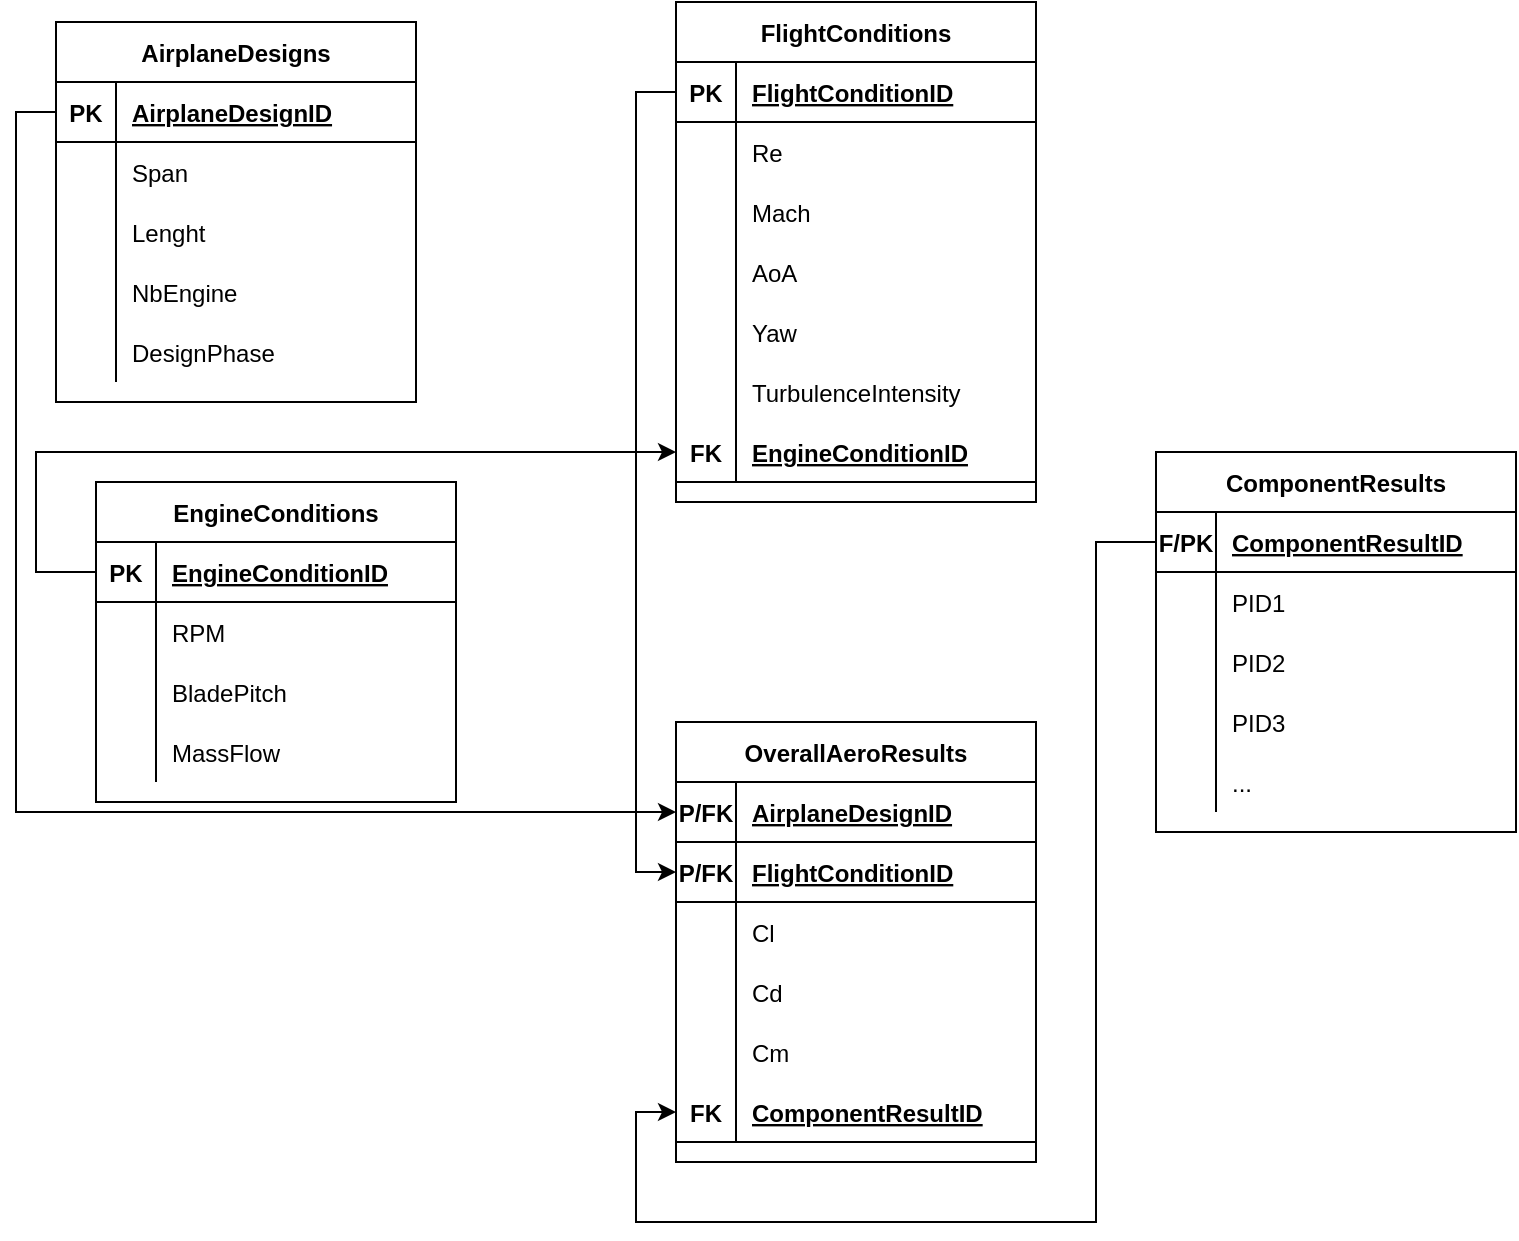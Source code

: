 <mxfile version="17.4.6" type="github"><diagram id="9E-jUNzg1QHxsmjM3XpL" name="Page-1"><mxGraphModel dx="1422" dy="705" grid="1" gridSize="10" guides="1" tooltips="1" connect="1" arrows="1" fold="1" page="1" pageScale="1" pageWidth="827" pageHeight="1169" math="0" shadow="0"><root><mxCell id="0"/><mxCell id="1" parent="0"/><mxCell id="rin_5tBH2xPln2aUPd0A-26" value="AirplaneDesigns" style="shape=table;startSize=30;container=1;collapsible=1;childLayout=tableLayout;fixedRows=1;rowLines=0;fontStyle=1;align=center;resizeLast=1;glass=0;sketch=0;" vertex="1" parent="1"><mxGeometry x="40" y="100" width="180" height="190" as="geometry"><mxRectangle x="90" y="90" width="130" height="30" as="alternateBounds"/></mxGeometry></mxCell><mxCell id="rin_5tBH2xPln2aUPd0A-27" value="" style="shape=tableRow;horizontal=0;startSize=0;swimlaneHead=0;swimlaneBody=0;fillColor=none;collapsible=0;dropTarget=0;points=[[0,0.5],[1,0.5]];portConstraint=eastwest;top=0;left=0;right=0;bottom=1;glass=0;sketch=0;" vertex="1" parent="rin_5tBH2xPln2aUPd0A-26"><mxGeometry y="30" width="180" height="30" as="geometry"/></mxCell><mxCell id="rin_5tBH2xPln2aUPd0A-28" value="PK" style="shape=partialRectangle;connectable=0;fillColor=none;top=0;left=0;bottom=0;right=0;fontStyle=1;overflow=hidden;glass=0;sketch=0;" vertex="1" parent="rin_5tBH2xPln2aUPd0A-27"><mxGeometry width="30" height="30" as="geometry"><mxRectangle width="30" height="30" as="alternateBounds"/></mxGeometry></mxCell><mxCell id="rin_5tBH2xPln2aUPd0A-29" value="AirplaneDesignID" style="shape=partialRectangle;connectable=0;fillColor=none;top=0;left=0;bottom=0;right=0;align=left;spacingLeft=6;fontStyle=5;overflow=hidden;glass=0;sketch=0;" vertex="1" parent="rin_5tBH2xPln2aUPd0A-27"><mxGeometry x="30" width="150" height="30" as="geometry"><mxRectangle width="150" height="30" as="alternateBounds"/></mxGeometry></mxCell><mxCell id="rin_5tBH2xPln2aUPd0A-30" value="" style="shape=tableRow;horizontal=0;startSize=0;swimlaneHead=0;swimlaneBody=0;fillColor=none;collapsible=0;dropTarget=0;points=[[0,0.5],[1,0.5]];portConstraint=eastwest;top=0;left=0;right=0;bottom=0;glass=0;sketch=0;" vertex="1" parent="rin_5tBH2xPln2aUPd0A-26"><mxGeometry y="60" width="180" height="30" as="geometry"/></mxCell><mxCell id="rin_5tBH2xPln2aUPd0A-31" value="" style="shape=partialRectangle;connectable=0;fillColor=none;top=0;left=0;bottom=0;right=0;editable=1;overflow=hidden;glass=0;sketch=0;" vertex="1" parent="rin_5tBH2xPln2aUPd0A-30"><mxGeometry width="30" height="30" as="geometry"><mxRectangle width="30" height="30" as="alternateBounds"/></mxGeometry></mxCell><mxCell id="rin_5tBH2xPln2aUPd0A-32" value="Span" style="shape=partialRectangle;connectable=0;fillColor=none;top=0;left=0;bottom=0;right=0;align=left;spacingLeft=6;overflow=hidden;glass=0;sketch=0;" vertex="1" parent="rin_5tBH2xPln2aUPd0A-30"><mxGeometry x="30" width="150" height="30" as="geometry"><mxRectangle width="150" height="30" as="alternateBounds"/></mxGeometry></mxCell><mxCell id="rin_5tBH2xPln2aUPd0A-33" value="" style="shape=tableRow;horizontal=0;startSize=0;swimlaneHead=0;swimlaneBody=0;fillColor=none;collapsible=0;dropTarget=0;points=[[0,0.5],[1,0.5]];portConstraint=eastwest;top=0;left=0;right=0;bottom=0;glass=0;sketch=0;" vertex="1" parent="rin_5tBH2xPln2aUPd0A-26"><mxGeometry y="90" width="180" height="30" as="geometry"/></mxCell><mxCell id="rin_5tBH2xPln2aUPd0A-34" value="" style="shape=partialRectangle;connectable=0;fillColor=none;top=0;left=0;bottom=0;right=0;editable=1;overflow=hidden;glass=0;sketch=0;" vertex="1" parent="rin_5tBH2xPln2aUPd0A-33"><mxGeometry width="30" height="30" as="geometry"><mxRectangle width="30" height="30" as="alternateBounds"/></mxGeometry></mxCell><mxCell id="rin_5tBH2xPln2aUPd0A-35" value="Lenght" style="shape=partialRectangle;connectable=0;fillColor=none;top=0;left=0;bottom=0;right=0;align=left;spacingLeft=6;overflow=hidden;glass=0;sketch=0;" vertex="1" parent="rin_5tBH2xPln2aUPd0A-33"><mxGeometry x="30" width="150" height="30" as="geometry"><mxRectangle width="150" height="30" as="alternateBounds"/></mxGeometry></mxCell><mxCell id="rin_5tBH2xPln2aUPd0A-36" value="" style="shape=tableRow;horizontal=0;startSize=0;swimlaneHead=0;swimlaneBody=0;fillColor=none;collapsible=0;dropTarget=0;points=[[0,0.5],[1,0.5]];portConstraint=eastwest;top=0;left=0;right=0;bottom=0;glass=0;sketch=0;" vertex="1" parent="rin_5tBH2xPln2aUPd0A-26"><mxGeometry y="120" width="180" height="30" as="geometry"/></mxCell><mxCell id="rin_5tBH2xPln2aUPd0A-37" value="" style="shape=partialRectangle;connectable=0;fillColor=none;top=0;left=0;bottom=0;right=0;editable=1;overflow=hidden;glass=0;sketch=0;" vertex="1" parent="rin_5tBH2xPln2aUPd0A-36"><mxGeometry width="30" height="30" as="geometry"><mxRectangle width="30" height="30" as="alternateBounds"/></mxGeometry></mxCell><mxCell id="rin_5tBH2xPln2aUPd0A-38" value="NbEngine" style="shape=partialRectangle;connectable=0;fillColor=none;top=0;left=0;bottom=0;right=0;align=left;spacingLeft=6;overflow=hidden;glass=0;sketch=0;" vertex="1" parent="rin_5tBH2xPln2aUPd0A-36"><mxGeometry x="30" width="150" height="30" as="geometry"><mxRectangle width="150" height="30" as="alternateBounds"/></mxGeometry></mxCell><mxCell id="rin_5tBH2xPln2aUPd0A-141" value="" style="shape=tableRow;horizontal=0;startSize=0;swimlaneHead=0;swimlaneBody=0;fillColor=none;collapsible=0;dropTarget=0;points=[[0,0.5],[1,0.5]];portConstraint=eastwest;top=0;left=0;right=0;bottom=0;glass=0;sketch=0;" vertex="1" parent="rin_5tBH2xPln2aUPd0A-26"><mxGeometry y="150" width="180" height="30" as="geometry"/></mxCell><mxCell id="rin_5tBH2xPln2aUPd0A-142" value="" style="shape=partialRectangle;connectable=0;fillColor=none;top=0;left=0;bottom=0;right=0;editable=1;overflow=hidden;glass=0;sketch=0;" vertex="1" parent="rin_5tBH2xPln2aUPd0A-141"><mxGeometry width="30" height="30" as="geometry"><mxRectangle width="30" height="30" as="alternateBounds"/></mxGeometry></mxCell><mxCell id="rin_5tBH2xPln2aUPd0A-143" value="DesignPhase" style="shape=partialRectangle;connectable=0;fillColor=none;top=0;left=0;bottom=0;right=0;align=left;spacingLeft=6;overflow=hidden;glass=0;sketch=0;" vertex="1" parent="rin_5tBH2xPln2aUPd0A-141"><mxGeometry x="30" width="150" height="30" as="geometry"><mxRectangle width="150" height="30" as="alternateBounds"/></mxGeometry></mxCell><mxCell id="rin_5tBH2xPln2aUPd0A-39" value="FlightConditions" style="shape=table;startSize=30;container=1;collapsible=1;childLayout=tableLayout;fixedRows=1;rowLines=0;fontStyle=1;align=center;resizeLast=1;glass=0;sketch=0;" vertex="1" parent="1"><mxGeometry x="350" y="90" width="180" height="250" as="geometry"><mxRectangle x="90" y="90" width="130" height="30" as="alternateBounds"/></mxGeometry></mxCell><mxCell id="rin_5tBH2xPln2aUPd0A-40" value="" style="shape=tableRow;horizontal=0;startSize=0;swimlaneHead=0;swimlaneBody=0;fillColor=none;collapsible=0;dropTarget=0;points=[[0,0.5],[1,0.5]];portConstraint=eastwest;top=0;left=0;right=0;bottom=1;glass=0;sketch=0;" vertex="1" parent="rin_5tBH2xPln2aUPd0A-39"><mxGeometry y="30" width="180" height="30" as="geometry"/></mxCell><mxCell id="rin_5tBH2xPln2aUPd0A-41" value="PK" style="shape=partialRectangle;connectable=0;fillColor=none;top=0;left=0;bottom=0;right=0;fontStyle=1;overflow=hidden;glass=0;sketch=0;" vertex="1" parent="rin_5tBH2xPln2aUPd0A-40"><mxGeometry width="30" height="30" as="geometry"><mxRectangle width="30" height="30" as="alternateBounds"/></mxGeometry></mxCell><mxCell id="rin_5tBH2xPln2aUPd0A-42" value="FlightConditionID" style="shape=partialRectangle;connectable=0;fillColor=none;top=0;left=0;bottom=0;right=0;align=left;spacingLeft=6;fontStyle=5;overflow=hidden;glass=0;sketch=0;" vertex="1" parent="rin_5tBH2xPln2aUPd0A-40"><mxGeometry x="30" width="150" height="30" as="geometry"><mxRectangle width="150" height="30" as="alternateBounds"/></mxGeometry></mxCell><mxCell id="rin_5tBH2xPln2aUPd0A-43" value="" style="shape=tableRow;horizontal=0;startSize=0;swimlaneHead=0;swimlaneBody=0;fillColor=none;collapsible=0;dropTarget=0;points=[[0,0.5],[1,0.5]];portConstraint=eastwest;top=0;left=0;right=0;bottom=0;glass=0;sketch=0;" vertex="1" parent="rin_5tBH2xPln2aUPd0A-39"><mxGeometry y="60" width="180" height="30" as="geometry"/></mxCell><mxCell id="rin_5tBH2xPln2aUPd0A-44" value="" style="shape=partialRectangle;connectable=0;fillColor=none;top=0;left=0;bottom=0;right=0;editable=1;overflow=hidden;glass=0;sketch=0;" vertex="1" parent="rin_5tBH2xPln2aUPd0A-43"><mxGeometry width="30" height="30" as="geometry"><mxRectangle width="30" height="30" as="alternateBounds"/></mxGeometry></mxCell><mxCell id="rin_5tBH2xPln2aUPd0A-45" value="Re" style="shape=partialRectangle;connectable=0;fillColor=none;top=0;left=0;bottom=0;right=0;align=left;spacingLeft=6;overflow=hidden;glass=0;sketch=0;" vertex="1" parent="rin_5tBH2xPln2aUPd0A-43"><mxGeometry x="30" width="150" height="30" as="geometry"><mxRectangle width="150" height="30" as="alternateBounds"/></mxGeometry></mxCell><mxCell id="rin_5tBH2xPln2aUPd0A-46" value="" style="shape=tableRow;horizontal=0;startSize=0;swimlaneHead=0;swimlaneBody=0;fillColor=none;collapsible=0;dropTarget=0;points=[[0,0.5],[1,0.5]];portConstraint=eastwest;top=0;left=0;right=0;bottom=0;glass=0;sketch=0;" vertex="1" parent="rin_5tBH2xPln2aUPd0A-39"><mxGeometry y="90" width="180" height="30" as="geometry"/></mxCell><mxCell id="rin_5tBH2xPln2aUPd0A-47" value="" style="shape=partialRectangle;connectable=0;fillColor=none;top=0;left=0;bottom=0;right=0;editable=1;overflow=hidden;glass=0;sketch=0;" vertex="1" parent="rin_5tBH2xPln2aUPd0A-46"><mxGeometry width="30" height="30" as="geometry"><mxRectangle width="30" height="30" as="alternateBounds"/></mxGeometry></mxCell><mxCell id="rin_5tBH2xPln2aUPd0A-48" value="Mach" style="shape=partialRectangle;connectable=0;fillColor=none;top=0;left=0;bottom=0;right=0;align=left;spacingLeft=6;overflow=hidden;glass=0;sketch=0;" vertex="1" parent="rin_5tBH2xPln2aUPd0A-46"><mxGeometry x="30" width="150" height="30" as="geometry"><mxRectangle width="150" height="30" as="alternateBounds"/></mxGeometry></mxCell><mxCell id="rin_5tBH2xPln2aUPd0A-49" value="" style="shape=tableRow;horizontal=0;startSize=0;swimlaneHead=0;swimlaneBody=0;fillColor=none;collapsible=0;dropTarget=0;points=[[0,0.5],[1,0.5]];portConstraint=eastwest;top=0;left=0;right=0;bottom=0;glass=0;sketch=0;" vertex="1" parent="rin_5tBH2xPln2aUPd0A-39"><mxGeometry y="120" width="180" height="30" as="geometry"/></mxCell><mxCell id="rin_5tBH2xPln2aUPd0A-50" value="" style="shape=partialRectangle;connectable=0;fillColor=none;top=0;left=0;bottom=0;right=0;editable=1;overflow=hidden;glass=0;sketch=0;" vertex="1" parent="rin_5tBH2xPln2aUPd0A-49"><mxGeometry width="30" height="30" as="geometry"><mxRectangle width="30" height="30" as="alternateBounds"/></mxGeometry></mxCell><mxCell id="rin_5tBH2xPln2aUPd0A-51" value="AoA" style="shape=partialRectangle;connectable=0;fillColor=none;top=0;left=0;bottom=0;right=0;align=left;spacingLeft=6;overflow=hidden;glass=0;sketch=0;" vertex="1" parent="rin_5tBH2xPln2aUPd0A-49"><mxGeometry x="30" width="150" height="30" as="geometry"><mxRectangle width="150" height="30" as="alternateBounds"/></mxGeometry></mxCell><mxCell id="rin_5tBH2xPln2aUPd0A-52" value="" style="shape=tableRow;horizontal=0;startSize=0;swimlaneHead=0;swimlaneBody=0;fillColor=none;collapsible=0;dropTarget=0;points=[[0,0.5],[1,0.5]];portConstraint=eastwest;top=0;left=0;right=0;bottom=0;glass=0;sketch=0;" vertex="1" parent="rin_5tBH2xPln2aUPd0A-39"><mxGeometry y="150" width="180" height="30" as="geometry"/></mxCell><mxCell id="rin_5tBH2xPln2aUPd0A-53" value="" style="shape=partialRectangle;connectable=0;fillColor=none;top=0;left=0;bottom=0;right=0;editable=1;overflow=hidden;glass=0;sketch=0;" vertex="1" parent="rin_5tBH2xPln2aUPd0A-52"><mxGeometry width="30" height="30" as="geometry"><mxRectangle width="30" height="30" as="alternateBounds"/></mxGeometry></mxCell><mxCell id="rin_5tBH2xPln2aUPd0A-54" value="Yaw" style="shape=partialRectangle;connectable=0;fillColor=none;top=0;left=0;bottom=0;right=0;align=left;spacingLeft=6;overflow=hidden;glass=0;sketch=0;" vertex="1" parent="rin_5tBH2xPln2aUPd0A-52"><mxGeometry x="30" width="150" height="30" as="geometry"><mxRectangle width="150" height="30" as="alternateBounds"/></mxGeometry></mxCell><mxCell id="rin_5tBH2xPln2aUPd0A-144" value="" style="shape=tableRow;horizontal=0;startSize=0;swimlaneHead=0;swimlaneBody=0;fillColor=none;collapsible=0;dropTarget=0;points=[[0,0.5],[1,0.5]];portConstraint=eastwest;top=0;left=0;right=0;bottom=0;glass=0;sketch=0;" vertex="1" parent="rin_5tBH2xPln2aUPd0A-39"><mxGeometry y="180" width="180" height="30" as="geometry"/></mxCell><mxCell id="rin_5tBH2xPln2aUPd0A-145" value="" style="shape=partialRectangle;connectable=0;fillColor=none;top=0;left=0;bottom=0;right=0;editable=1;overflow=hidden;glass=0;sketch=0;" vertex="1" parent="rin_5tBH2xPln2aUPd0A-144"><mxGeometry width="30" height="30" as="geometry"><mxRectangle width="30" height="30" as="alternateBounds"/></mxGeometry></mxCell><mxCell id="rin_5tBH2xPln2aUPd0A-146" value="TurbulenceIntensity" style="shape=partialRectangle;connectable=0;fillColor=none;top=0;left=0;bottom=0;right=0;align=left;spacingLeft=6;overflow=hidden;glass=0;sketch=0;" vertex="1" parent="rin_5tBH2xPln2aUPd0A-144"><mxGeometry x="30" width="150" height="30" as="geometry"><mxRectangle width="150" height="30" as="alternateBounds"/></mxGeometry></mxCell><mxCell id="rin_5tBH2xPln2aUPd0A-72" value="" style="shape=tableRow;horizontal=0;startSize=0;swimlaneHead=0;swimlaneBody=0;fillColor=none;collapsible=0;dropTarget=0;points=[[0,0.5],[1,0.5]];portConstraint=eastwest;top=0;left=0;right=0;bottom=1;glass=0;sketch=0;" vertex="1" parent="rin_5tBH2xPln2aUPd0A-39"><mxGeometry y="210" width="180" height="30" as="geometry"/></mxCell><mxCell id="rin_5tBH2xPln2aUPd0A-73" value="FK" style="shape=partialRectangle;connectable=0;fillColor=none;top=0;left=0;bottom=0;right=0;fontStyle=1;overflow=hidden;glass=0;sketch=0;" vertex="1" parent="rin_5tBH2xPln2aUPd0A-72"><mxGeometry width="30" height="30" as="geometry"><mxRectangle width="30" height="30" as="alternateBounds"/></mxGeometry></mxCell><mxCell id="rin_5tBH2xPln2aUPd0A-74" value="EngineConditionID" style="shape=partialRectangle;connectable=0;fillColor=none;top=0;left=0;bottom=0;right=0;align=left;spacingLeft=6;fontStyle=5;overflow=hidden;glass=0;sketch=0;" vertex="1" parent="rin_5tBH2xPln2aUPd0A-72"><mxGeometry x="30" width="150" height="30" as="geometry"><mxRectangle width="150" height="30" as="alternateBounds"/></mxGeometry></mxCell><mxCell id="rin_5tBH2xPln2aUPd0A-58" value="EngineConditions" style="shape=table;startSize=30;container=1;collapsible=1;childLayout=tableLayout;fixedRows=1;rowLines=0;fontStyle=1;align=center;resizeLast=1;glass=0;sketch=0;" vertex="1" parent="1"><mxGeometry x="60" y="330" width="180" height="160" as="geometry"><mxRectangle x="90" y="90" width="130" height="30" as="alternateBounds"/></mxGeometry></mxCell><mxCell id="rin_5tBH2xPln2aUPd0A-59" value="" style="shape=tableRow;horizontal=0;startSize=0;swimlaneHead=0;swimlaneBody=0;fillColor=none;collapsible=0;dropTarget=0;points=[[0,0.5],[1,0.5]];portConstraint=eastwest;top=0;left=0;right=0;bottom=1;glass=0;sketch=0;" vertex="1" parent="rin_5tBH2xPln2aUPd0A-58"><mxGeometry y="30" width="180" height="30" as="geometry"/></mxCell><mxCell id="rin_5tBH2xPln2aUPd0A-60" value="PK" style="shape=partialRectangle;connectable=0;fillColor=none;top=0;left=0;bottom=0;right=0;fontStyle=1;overflow=hidden;glass=0;sketch=0;" vertex="1" parent="rin_5tBH2xPln2aUPd0A-59"><mxGeometry width="30" height="30" as="geometry"><mxRectangle width="30" height="30" as="alternateBounds"/></mxGeometry></mxCell><mxCell id="rin_5tBH2xPln2aUPd0A-61" value="EngineConditionID" style="shape=partialRectangle;connectable=0;fillColor=none;top=0;left=0;bottom=0;right=0;align=left;spacingLeft=6;fontStyle=5;overflow=hidden;glass=0;sketch=0;" vertex="1" parent="rin_5tBH2xPln2aUPd0A-59"><mxGeometry x="30" width="150" height="30" as="geometry"><mxRectangle width="150" height="30" as="alternateBounds"/></mxGeometry></mxCell><mxCell id="rin_5tBH2xPln2aUPd0A-62" value="" style="shape=tableRow;horizontal=0;startSize=0;swimlaneHead=0;swimlaneBody=0;fillColor=none;collapsible=0;dropTarget=0;points=[[0,0.5],[1,0.5]];portConstraint=eastwest;top=0;left=0;right=0;bottom=0;glass=0;sketch=0;" vertex="1" parent="rin_5tBH2xPln2aUPd0A-58"><mxGeometry y="60" width="180" height="30" as="geometry"/></mxCell><mxCell id="rin_5tBH2xPln2aUPd0A-63" value="" style="shape=partialRectangle;connectable=0;fillColor=none;top=0;left=0;bottom=0;right=0;editable=1;overflow=hidden;glass=0;sketch=0;" vertex="1" parent="rin_5tBH2xPln2aUPd0A-62"><mxGeometry width="30" height="30" as="geometry"><mxRectangle width="30" height="30" as="alternateBounds"/></mxGeometry></mxCell><mxCell id="rin_5tBH2xPln2aUPd0A-64" value="RPM" style="shape=partialRectangle;connectable=0;fillColor=none;top=0;left=0;bottom=0;right=0;align=left;spacingLeft=6;overflow=hidden;glass=0;sketch=0;" vertex="1" parent="rin_5tBH2xPln2aUPd0A-62"><mxGeometry x="30" width="150" height="30" as="geometry"><mxRectangle width="150" height="30" as="alternateBounds"/></mxGeometry></mxCell><mxCell id="rin_5tBH2xPln2aUPd0A-65" value="" style="shape=tableRow;horizontal=0;startSize=0;swimlaneHead=0;swimlaneBody=0;fillColor=none;collapsible=0;dropTarget=0;points=[[0,0.5],[1,0.5]];portConstraint=eastwest;top=0;left=0;right=0;bottom=0;glass=0;sketch=0;" vertex="1" parent="rin_5tBH2xPln2aUPd0A-58"><mxGeometry y="90" width="180" height="30" as="geometry"/></mxCell><mxCell id="rin_5tBH2xPln2aUPd0A-66" value="" style="shape=partialRectangle;connectable=0;fillColor=none;top=0;left=0;bottom=0;right=0;editable=1;overflow=hidden;glass=0;sketch=0;" vertex="1" parent="rin_5tBH2xPln2aUPd0A-65"><mxGeometry width="30" height="30" as="geometry"><mxRectangle width="30" height="30" as="alternateBounds"/></mxGeometry></mxCell><mxCell id="rin_5tBH2xPln2aUPd0A-67" value="BladePitch" style="shape=partialRectangle;connectable=0;fillColor=none;top=0;left=0;bottom=0;right=0;align=left;spacingLeft=6;overflow=hidden;glass=0;sketch=0;" vertex="1" parent="rin_5tBH2xPln2aUPd0A-65"><mxGeometry x="30" width="150" height="30" as="geometry"><mxRectangle width="150" height="30" as="alternateBounds"/></mxGeometry></mxCell><mxCell id="rin_5tBH2xPln2aUPd0A-68" value="" style="shape=tableRow;horizontal=0;startSize=0;swimlaneHead=0;swimlaneBody=0;fillColor=none;collapsible=0;dropTarget=0;points=[[0,0.5],[1,0.5]];portConstraint=eastwest;top=0;left=0;right=0;bottom=0;glass=0;sketch=0;" vertex="1" parent="rin_5tBH2xPln2aUPd0A-58"><mxGeometry y="120" width="180" height="30" as="geometry"/></mxCell><mxCell id="rin_5tBH2xPln2aUPd0A-69" value="" style="shape=partialRectangle;connectable=0;fillColor=none;top=0;left=0;bottom=0;right=0;editable=1;overflow=hidden;glass=0;sketch=0;" vertex="1" parent="rin_5tBH2xPln2aUPd0A-68"><mxGeometry width="30" height="30" as="geometry"><mxRectangle width="30" height="30" as="alternateBounds"/></mxGeometry></mxCell><mxCell id="rin_5tBH2xPln2aUPd0A-70" value="MassFlow" style="shape=partialRectangle;connectable=0;fillColor=none;top=0;left=0;bottom=0;right=0;align=left;spacingLeft=6;overflow=hidden;glass=0;sketch=0;" vertex="1" parent="rin_5tBH2xPln2aUPd0A-68"><mxGeometry x="30" width="150" height="30" as="geometry"><mxRectangle width="150" height="30" as="alternateBounds"/></mxGeometry></mxCell><mxCell id="rin_5tBH2xPln2aUPd0A-75" style="edgeStyle=orthogonalEdgeStyle;rounded=0;orthogonalLoop=1;jettySize=auto;html=1;exitX=0;exitY=0.5;exitDx=0;exitDy=0;entryX=0;entryY=0.5;entryDx=0;entryDy=0;" edge="1" parent="1" source="rin_5tBH2xPln2aUPd0A-59" target="rin_5tBH2xPln2aUPd0A-72"><mxGeometry relative="1" as="geometry"><Array as="points"><mxPoint x="30" y="375"/><mxPoint x="30" y="315"/></Array></mxGeometry></mxCell><mxCell id="rin_5tBH2xPln2aUPd0A-76" value="OverallAeroResults" style="shape=table;startSize=30;container=1;collapsible=1;childLayout=tableLayout;fixedRows=1;rowLines=0;fontStyle=1;align=center;resizeLast=1;glass=0;sketch=0;" vertex="1" parent="1"><mxGeometry x="350" y="450" width="180" height="220" as="geometry"><mxRectangle x="90" y="90" width="130" height="30" as="alternateBounds"/></mxGeometry></mxCell><mxCell id="rin_5tBH2xPln2aUPd0A-92" value="" style="shape=tableRow;horizontal=0;startSize=0;swimlaneHead=0;swimlaneBody=0;fillColor=none;collapsible=0;dropTarget=0;points=[[0,0.5],[1,0.5]];portConstraint=eastwest;top=0;left=0;right=0;bottom=1;glass=0;sketch=0;" vertex="1" parent="rin_5tBH2xPln2aUPd0A-76"><mxGeometry y="30" width="180" height="30" as="geometry"/></mxCell><mxCell id="rin_5tBH2xPln2aUPd0A-93" value="P/FK" style="shape=partialRectangle;connectable=0;fillColor=none;top=0;left=0;bottom=0;right=0;fontStyle=1;overflow=hidden;glass=0;sketch=0;" vertex="1" parent="rin_5tBH2xPln2aUPd0A-92"><mxGeometry width="30" height="30" as="geometry"><mxRectangle width="30" height="30" as="alternateBounds"/></mxGeometry></mxCell><mxCell id="rin_5tBH2xPln2aUPd0A-94" value="AirplaneDesignID" style="shape=partialRectangle;connectable=0;fillColor=none;top=0;left=0;bottom=0;right=0;align=left;spacingLeft=6;fontStyle=5;overflow=hidden;glass=0;sketch=0;" vertex="1" parent="rin_5tBH2xPln2aUPd0A-92"><mxGeometry x="30" width="150" height="30" as="geometry"><mxRectangle width="150" height="30" as="alternateBounds"/></mxGeometry></mxCell><mxCell id="rin_5tBH2xPln2aUPd0A-89" value="" style="shape=tableRow;horizontal=0;startSize=0;swimlaneHead=0;swimlaneBody=0;fillColor=none;collapsible=0;dropTarget=0;points=[[0,0.5],[1,0.5]];portConstraint=eastwest;top=0;left=0;right=0;bottom=1;glass=0;sketch=0;" vertex="1" parent="rin_5tBH2xPln2aUPd0A-76"><mxGeometry y="60" width="180" height="30" as="geometry"/></mxCell><mxCell id="rin_5tBH2xPln2aUPd0A-90" value="P/FK" style="shape=partialRectangle;connectable=0;fillColor=none;top=0;left=0;bottom=0;right=0;fontStyle=1;overflow=hidden;glass=0;sketch=0;" vertex="1" parent="rin_5tBH2xPln2aUPd0A-89"><mxGeometry width="30" height="30" as="geometry"><mxRectangle width="30" height="30" as="alternateBounds"/></mxGeometry></mxCell><mxCell id="rin_5tBH2xPln2aUPd0A-91" value="FlightConditionID" style="shape=partialRectangle;connectable=0;fillColor=none;top=0;left=0;bottom=0;right=0;align=left;spacingLeft=6;fontStyle=5;overflow=hidden;glass=0;sketch=0;" vertex="1" parent="rin_5tBH2xPln2aUPd0A-89"><mxGeometry x="30" width="150" height="30" as="geometry"><mxRectangle width="150" height="30" as="alternateBounds"/></mxGeometry></mxCell><mxCell id="rin_5tBH2xPln2aUPd0A-80" value="" style="shape=tableRow;horizontal=0;startSize=0;swimlaneHead=0;swimlaneBody=0;fillColor=none;collapsible=0;dropTarget=0;points=[[0,0.5],[1,0.5]];portConstraint=eastwest;top=0;left=0;right=0;bottom=0;glass=0;sketch=0;" vertex="1" parent="rin_5tBH2xPln2aUPd0A-76"><mxGeometry y="90" width="180" height="30" as="geometry"/></mxCell><mxCell id="rin_5tBH2xPln2aUPd0A-81" value="" style="shape=partialRectangle;connectable=0;fillColor=none;top=0;left=0;bottom=0;right=0;editable=1;overflow=hidden;glass=0;sketch=0;" vertex="1" parent="rin_5tBH2xPln2aUPd0A-80"><mxGeometry width="30" height="30" as="geometry"><mxRectangle width="30" height="30" as="alternateBounds"/></mxGeometry></mxCell><mxCell id="rin_5tBH2xPln2aUPd0A-82" value="Cl" style="shape=partialRectangle;connectable=0;fillColor=none;top=0;left=0;bottom=0;right=0;align=left;spacingLeft=6;overflow=hidden;glass=0;sketch=0;" vertex="1" parent="rin_5tBH2xPln2aUPd0A-80"><mxGeometry x="30" width="150" height="30" as="geometry"><mxRectangle width="150" height="30" as="alternateBounds"/></mxGeometry></mxCell><mxCell id="rin_5tBH2xPln2aUPd0A-83" value="" style="shape=tableRow;horizontal=0;startSize=0;swimlaneHead=0;swimlaneBody=0;fillColor=none;collapsible=0;dropTarget=0;points=[[0,0.5],[1,0.5]];portConstraint=eastwest;top=0;left=0;right=0;bottom=0;glass=0;sketch=0;" vertex="1" parent="rin_5tBH2xPln2aUPd0A-76"><mxGeometry y="120" width="180" height="30" as="geometry"/></mxCell><mxCell id="rin_5tBH2xPln2aUPd0A-84" value="" style="shape=partialRectangle;connectable=0;fillColor=none;top=0;left=0;bottom=0;right=0;editable=1;overflow=hidden;glass=0;sketch=0;" vertex="1" parent="rin_5tBH2xPln2aUPd0A-83"><mxGeometry width="30" height="30" as="geometry"><mxRectangle width="30" height="30" as="alternateBounds"/></mxGeometry></mxCell><mxCell id="rin_5tBH2xPln2aUPd0A-85" value="Cd" style="shape=partialRectangle;connectable=0;fillColor=none;top=0;left=0;bottom=0;right=0;align=left;spacingLeft=6;overflow=hidden;glass=0;sketch=0;" vertex="1" parent="rin_5tBH2xPln2aUPd0A-83"><mxGeometry x="30" width="150" height="30" as="geometry"><mxRectangle width="150" height="30" as="alternateBounds"/></mxGeometry></mxCell><mxCell id="rin_5tBH2xPln2aUPd0A-86" value="" style="shape=tableRow;horizontal=0;startSize=0;swimlaneHead=0;swimlaneBody=0;fillColor=none;collapsible=0;dropTarget=0;points=[[0,0.5],[1,0.5]];portConstraint=eastwest;top=0;left=0;right=0;bottom=0;glass=0;sketch=0;" vertex="1" parent="rin_5tBH2xPln2aUPd0A-76"><mxGeometry y="150" width="180" height="30" as="geometry"/></mxCell><mxCell id="rin_5tBH2xPln2aUPd0A-87" value="" style="shape=partialRectangle;connectable=0;fillColor=none;top=0;left=0;bottom=0;right=0;editable=1;overflow=hidden;glass=0;sketch=0;" vertex="1" parent="rin_5tBH2xPln2aUPd0A-86"><mxGeometry width="30" height="30" as="geometry"><mxRectangle width="30" height="30" as="alternateBounds"/></mxGeometry></mxCell><mxCell id="rin_5tBH2xPln2aUPd0A-88" value="Cm" style="shape=partialRectangle;connectable=0;fillColor=none;top=0;left=0;bottom=0;right=0;align=left;spacingLeft=6;overflow=hidden;glass=0;sketch=0;" vertex="1" parent="rin_5tBH2xPln2aUPd0A-86"><mxGeometry x="30" width="150" height="30" as="geometry"><mxRectangle width="150" height="30" as="alternateBounds"/></mxGeometry></mxCell><mxCell id="rin_5tBH2xPln2aUPd0A-156" value="" style="shape=tableRow;horizontal=0;startSize=0;swimlaneHead=0;swimlaneBody=0;fillColor=none;collapsible=0;dropTarget=0;points=[[0,0.5],[1,0.5]];portConstraint=eastwest;top=0;left=0;right=0;bottom=1;glass=0;sketch=0;" vertex="1" parent="rin_5tBH2xPln2aUPd0A-76"><mxGeometry y="180" width="180" height="30" as="geometry"/></mxCell><mxCell id="rin_5tBH2xPln2aUPd0A-157" value="FK" style="shape=partialRectangle;connectable=0;fillColor=none;top=0;left=0;bottom=0;right=0;fontStyle=1;overflow=hidden;glass=0;sketch=0;" vertex="1" parent="rin_5tBH2xPln2aUPd0A-156"><mxGeometry width="30" height="30" as="geometry"><mxRectangle width="30" height="30" as="alternateBounds"/></mxGeometry></mxCell><mxCell id="rin_5tBH2xPln2aUPd0A-158" value="ComponentResultID" style="shape=partialRectangle;connectable=0;fillColor=none;top=0;left=0;bottom=0;right=0;align=left;spacingLeft=6;fontStyle=5;overflow=hidden;glass=0;sketch=0;" vertex="1" parent="rin_5tBH2xPln2aUPd0A-156"><mxGeometry x="30" width="150" height="30" as="geometry"><mxRectangle width="150" height="30" as="alternateBounds"/></mxGeometry></mxCell><mxCell id="rin_5tBH2xPln2aUPd0A-97" style="edgeStyle=orthogonalEdgeStyle;rounded=0;orthogonalLoop=1;jettySize=auto;html=1;exitX=0;exitY=0.5;exitDx=0;exitDy=0;entryX=0;entryY=0.5;entryDx=0;entryDy=0;" edge="1" parent="1" source="rin_5tBH2xPln2aUPd0A-27" target="rin_5tBH2xPln2aUPd0A-92"><mxGeometry relative="1" as="geometry"/></mxCell><mxCell id="rin_5tBH2xPln2aUPd0A-98" style="edgeStyle=orthogonalEdgeStyle;rounded=0;orthogonalLoop=1;jettySize=auto;html=1;exitX=0;exitY=0.5;exitDx=0;exitDy=0;entryX=0;entryY=0.5;entryDx=0;entryDy=0;" edge="1" parent="1" source="rin_5tBH2xPln2aUPd0A-40" target="rin_5tBH2xPln2aUPd0A-89"><mxGeometry relative="1" as="geometry"/></mxCell><mxCell id="rin_5tBH2xPln2aUPd0A-102" value="ComponentResults" style="shape=table;startSize=30;container=1;collapsible=1;childLayout=tableLayout;fixedRows=1;rowLines=0;fontStyle=1;align=center;resizeLast=1;glass=0;sketch=0;" vertex="1" parent="1"><mxGeometry x="590" y="315" width="180" height="190" as="geometry"><mxRectangle x="90" y="90" width="130" height="30" as="alternateBounds"/></mxGeometry></mxCell><mxCell id="rin_5tBH2xPln2aUPd0A-103" value="" style="shape=tableRow;horizontal=0;startSize=0;swimlaneHead=0;swimlaneBody=0;fillColor=none;collapsible=0;dropTarget=0;points=[[0,0.5],[1,0.5]];portConstraint=eastwest;top=0;left=0;right=0;bottom=1;glass=0;sketch=0;" vertex="1" parent="rin_5tBH2xPln2aUPd0A-102"><mxGeometry y="30" width="180" height="30" as="geometry"/></mxCell><mxCell id="rin_5tBH2xPln2aUPd0A-104" value="F/PK" style="shape=partialRectangle;connectable=0;fillColor=none;top=0;left=0;bottom=0;right=0;fontStyle=1;overflow=hidden;glass=0;sketch=0;" vertex="1" parent="rin_5tBH2xPln2aUPd0A-103"><mxGeometry width="30" height="30" as="geometry"><mxRectangle width="30" height="30" as="alternateBounds"/></mxGeometry></mxCell><mxCell id="rin_5tBH2xPln2aUPd0A-105" value="ComponentResultID" style="shape=partialRectangle;connectable=0;fillColor=none;top=0;left=0;bottom=0;right=0;align=left;spacingLeft=6;fontStyle=5;overflow=hidden;glass=0;sketch=0;" vertex="1" parent="rin_5tBH2xPln2aUPd0A-103"><mxGeometry x="30" width="150" height="30" as="geometry"><mxRectangle width="150" height="30" as="alternateBounds"/></mxGeometry></mxCell><mxCell id="rin_5tBH2xPln2aUPd0A-106" value="" style="shape=tableRow;horizontal=0;startSize=0;swimlaneHead=0;swimlaneBody=0;fillColor=none;collapsible=0;dropTarget=0;points=[[0,0.5],[1,0.5]];portConstraint=eastwest;top=0;left=0;right=0;bottom=0;glass=0;sketch=0;" vertex="1" parent="rin_5tBH2xPln2aUPd0A-102"><mxGeometry y="60" width="180" height="30" as="geometry"/></mxCell><mxCell id="rin_5tBH2xPln2aUPd0A-107" value="" style="shape=partialRectangle;connectable=0;fillColor=none;top=0;left=0;bottom=0;right=0;editable=1;overflow=hidden;glass=0;sketch=0;" vertex="1" parent="rin_5tBH2xPln2aUPd0A-106"><mxGeometry width="30" height="30" as="geometry"><mxRectangle width="30" height="30" as="alternateBounds"/></mxGeometry></mxCell><mxCell id="rin_5tBH2xPln2aUPd0A-108" value="PID1" style="shape=partialRectangle;connectable=0;fillColor=none;top=0;left=0;bottom=0;right=0;align=left;spacingLeft=6;overflow=hidden;glass=0;sketch=0;" vertex="1" parent="rin_5tBH2xPln2aUPd0A-106"><mxGeometry x="30" width="150" height="30" as="geometry"><mxRectangle width="150" height="30" as="alternateBounds"/></mxGeometry></mxCell><mxCell id="rin_5tBH2xPln2aUPd0A-109" value="" style="shape=tableRow;horizontal=0;startSize=0;swimlaneHead=0;swimlaneBody=0;fillColor=none;collapsible=0;dropTarget=0;points=[[0,0.5],[1,0.5]];portConstraint=eastwest;top=0;left=0;right=0;bottom=0;glass=0;sketch=0;" vertex="1" parent="rin_5tBH2xPln2aUPd0A-102"><mxGeometry y="90" width="180" height="30" as="geometry"/></mxCell><mxCell id="rin_5tBH2xPln2aUPd0A-110" value="" style="shape=partialRectangle;connectable=0;fillColor=none;top=0;left=0;bottom=0;right=0;editable=1;overflow=hidden;glass=0;sketch=0;" vertex="1" parent="rin_5tBH2xPln2aUPd0A-109"><mxGeometry width="30" height="30" as="geometry"><mxRectangle width="30" height="30" as="alternateBounds"/></mxGeometry></mxCell><mxCell id="rin_5tBH2xPln2aUPd0A-111" value="PID2" style="shape=partialRectangle;connectable=0;fillColor=none;top=0;left=0;bottom=0;right=0;align=left;spacingLeft=6;overflow=hidden;glass=0;sketch=0;" vertex="1" parent="rin_5tBH2xPln2aUPd0A-109"><mxGeometry x="30" width="150" height="30" as="geometry"><mxRectangle width="150" height="30" as="alternateBounds"/></mxGeometry></mxCell><mxCell id="rin_5tBH2xPln2aUPd0A-112" value="" style="shape=tableRow;horizontal=0;startSize=0;swimlaneHead=0;swimlaneBody=0;fillColor=none;collapsible=0;dropTarget=0;points=[[0,0.5],[1,0.5]];portConstraint=eastwest;top=0;left=0;right=0;bottom=0;glass=0;sketch=0;" vertex="1" parent="rin_5tBH2xPln2aUPd0A-102"><mxGeometry y="120" width="180" height="30" as="geometry"/></mxCell><mxCell id="rin_5tBH2xPln2aUPd0A-113" value="" style="shape=partialRectangle;connectable=0;fillColor=none;top=0;left=0;bottom=0;right=0;editable=1;overflow=hidden;glass=0;sketch=0;" vertex="1" parent="rin_5tBH2xPln2aUPd0A-112"><mxGeometry width="30" height="30" as="geometry"><mxRectangle width="30" height="30" as="alternateBounds"/></mxGeometry></mxCell><mxCell id="rin_5tBH2xPln2aUPd0A-114" value="PID3" style="shape=partialRectangle;connectable=0;fillColor=none;top=0;left=0;bottom=0;right=0;align=left;spacingLeft=6;overflow=hidden;glass=0;sketch=0;" vertex="1" parent="rin_5tBH2xPln2aUPd0A-112"><mxGeometry x="30" width="150" height="30" as="geometry"><mxRectangle width="150" height="30" as="alternateBounds"/></mxGeometry></mxCell><mxCell id="rin_5tBH2xPln2aUPd0A-160" value="" style="shape=tableRow;horizontal=0;startSize=0;swimlaneHead=0;swimlaneBody=0;fillColor=none;collapsible=0;dropTarget=0;points=[[0,0.5],[1,0.5]];portConstraint=eastwest;top=0;left=0;right=0;bottom=0;glass=0;sketch=0;" vertex="1" parent="rin_5tBH2xPln2aUPd0A-102"><mxGeometry y="150" width="180" height="30" as="geometry"/></mxCell><mxCell id="rin_5tBH2xPln2aUPd0A-161" value="" style="shape=partialRectangle;connectable=0;fillColor=none;top=0;left=0;bottom=0;right=0;editable=1;overflow=hidden;glass=0;sketch=0;" vertex="1" parent="rin_5tBH2xPln2aUPd0A-160"><mxGeometry width="30" height="30" as="geometry"><mxRectangle width="30" height="30" as="alternateBounds"/></mxGeometry></mxCell><mxCell id="rin_5tBH2xPln2aUPd0A-162" value="..." style="shape=partialRectangle;connectable=0;fillColor=none;top=0;left=0;bottom=0;right=0;align=left;spacingLeft=6;overflow=hidden;glass=0;sketch=0;" vertex="1" parent="rin_5tBH2xPln2aUPd0A-160"><mxGeometry x="30" width="150" height="30" as="geometry"><mxRectangle width="150" height="30" as="alternateBounds"/></mxGeometry></mxCell><mxCell id="rin_5tBH2xPln2aUPd0A-180" style="edgeStyle=orthogonalEdgeStyle;rounded=0;orthogonalLoop=1;jettySize=auto;html=1;exitX=0;exitY=0.5;exitDx=0;exitDy=0;entryX=0;entryY=0.5;entryDx=0;entryDy=0;" edge="1" parent="1" source="rin_5tBH2xPln2aUPd0A-103" target="rin_5tBH2xPln2aUPd0A-156"><mxGeometry relative="1" as="geometry"><Array as="points"><mxPoint x="560" y="360"/><mxPoint x="560" y="700"/><mxPoint x="330" y="700"/><mxPoint x="330" y="645"/></Array></mxGeometry></mxCell></root></mxGraphModel></diagram></mxfile>